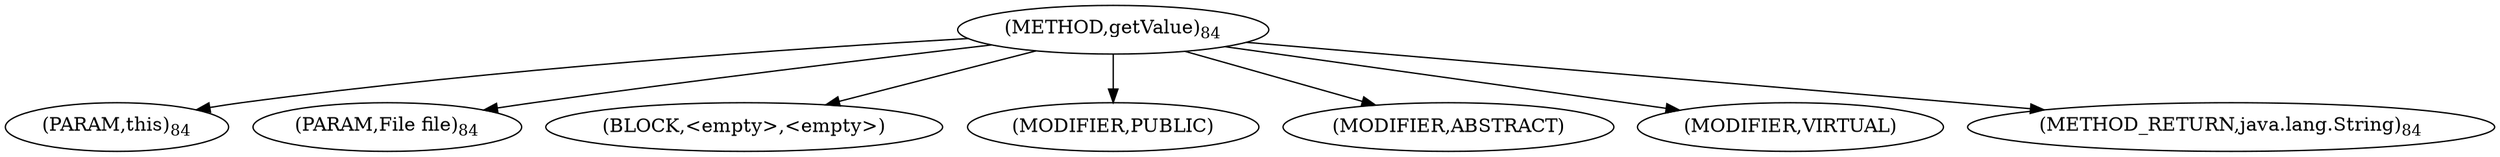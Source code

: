 digraph "getValue" {  
"14" [label = <(METHOD,getValue)<SUB>84</SUB>> ]
"15" [label = <(PARAM,this)<SUB>84</SUB>> ]
"16" [label = <(PARAM,File file)<SUB>84</SUB>> ]
"17" [label = <(BLOCK,&lt;empty&gt;,&lt;empty&gt;)> ]
"18" [label = <(MODIFIER,PUBLIC)> ]
"19" [label = <(MODIFIER,ABSTRACT)> ]
"20" [label = <(MODIFIER,VIRTUAL)> ]
"21" [label = <(METHOD_RETURN,java.lang.String)<SUB>84</SUB>> ]
  "14" -> "15" 
  "14" -> "16" 
  "14" -> "17" 
  "14" -> "18" 
  "14" -> "19" 
  "14" -> "20" 
  "14" -> "21" 
}
